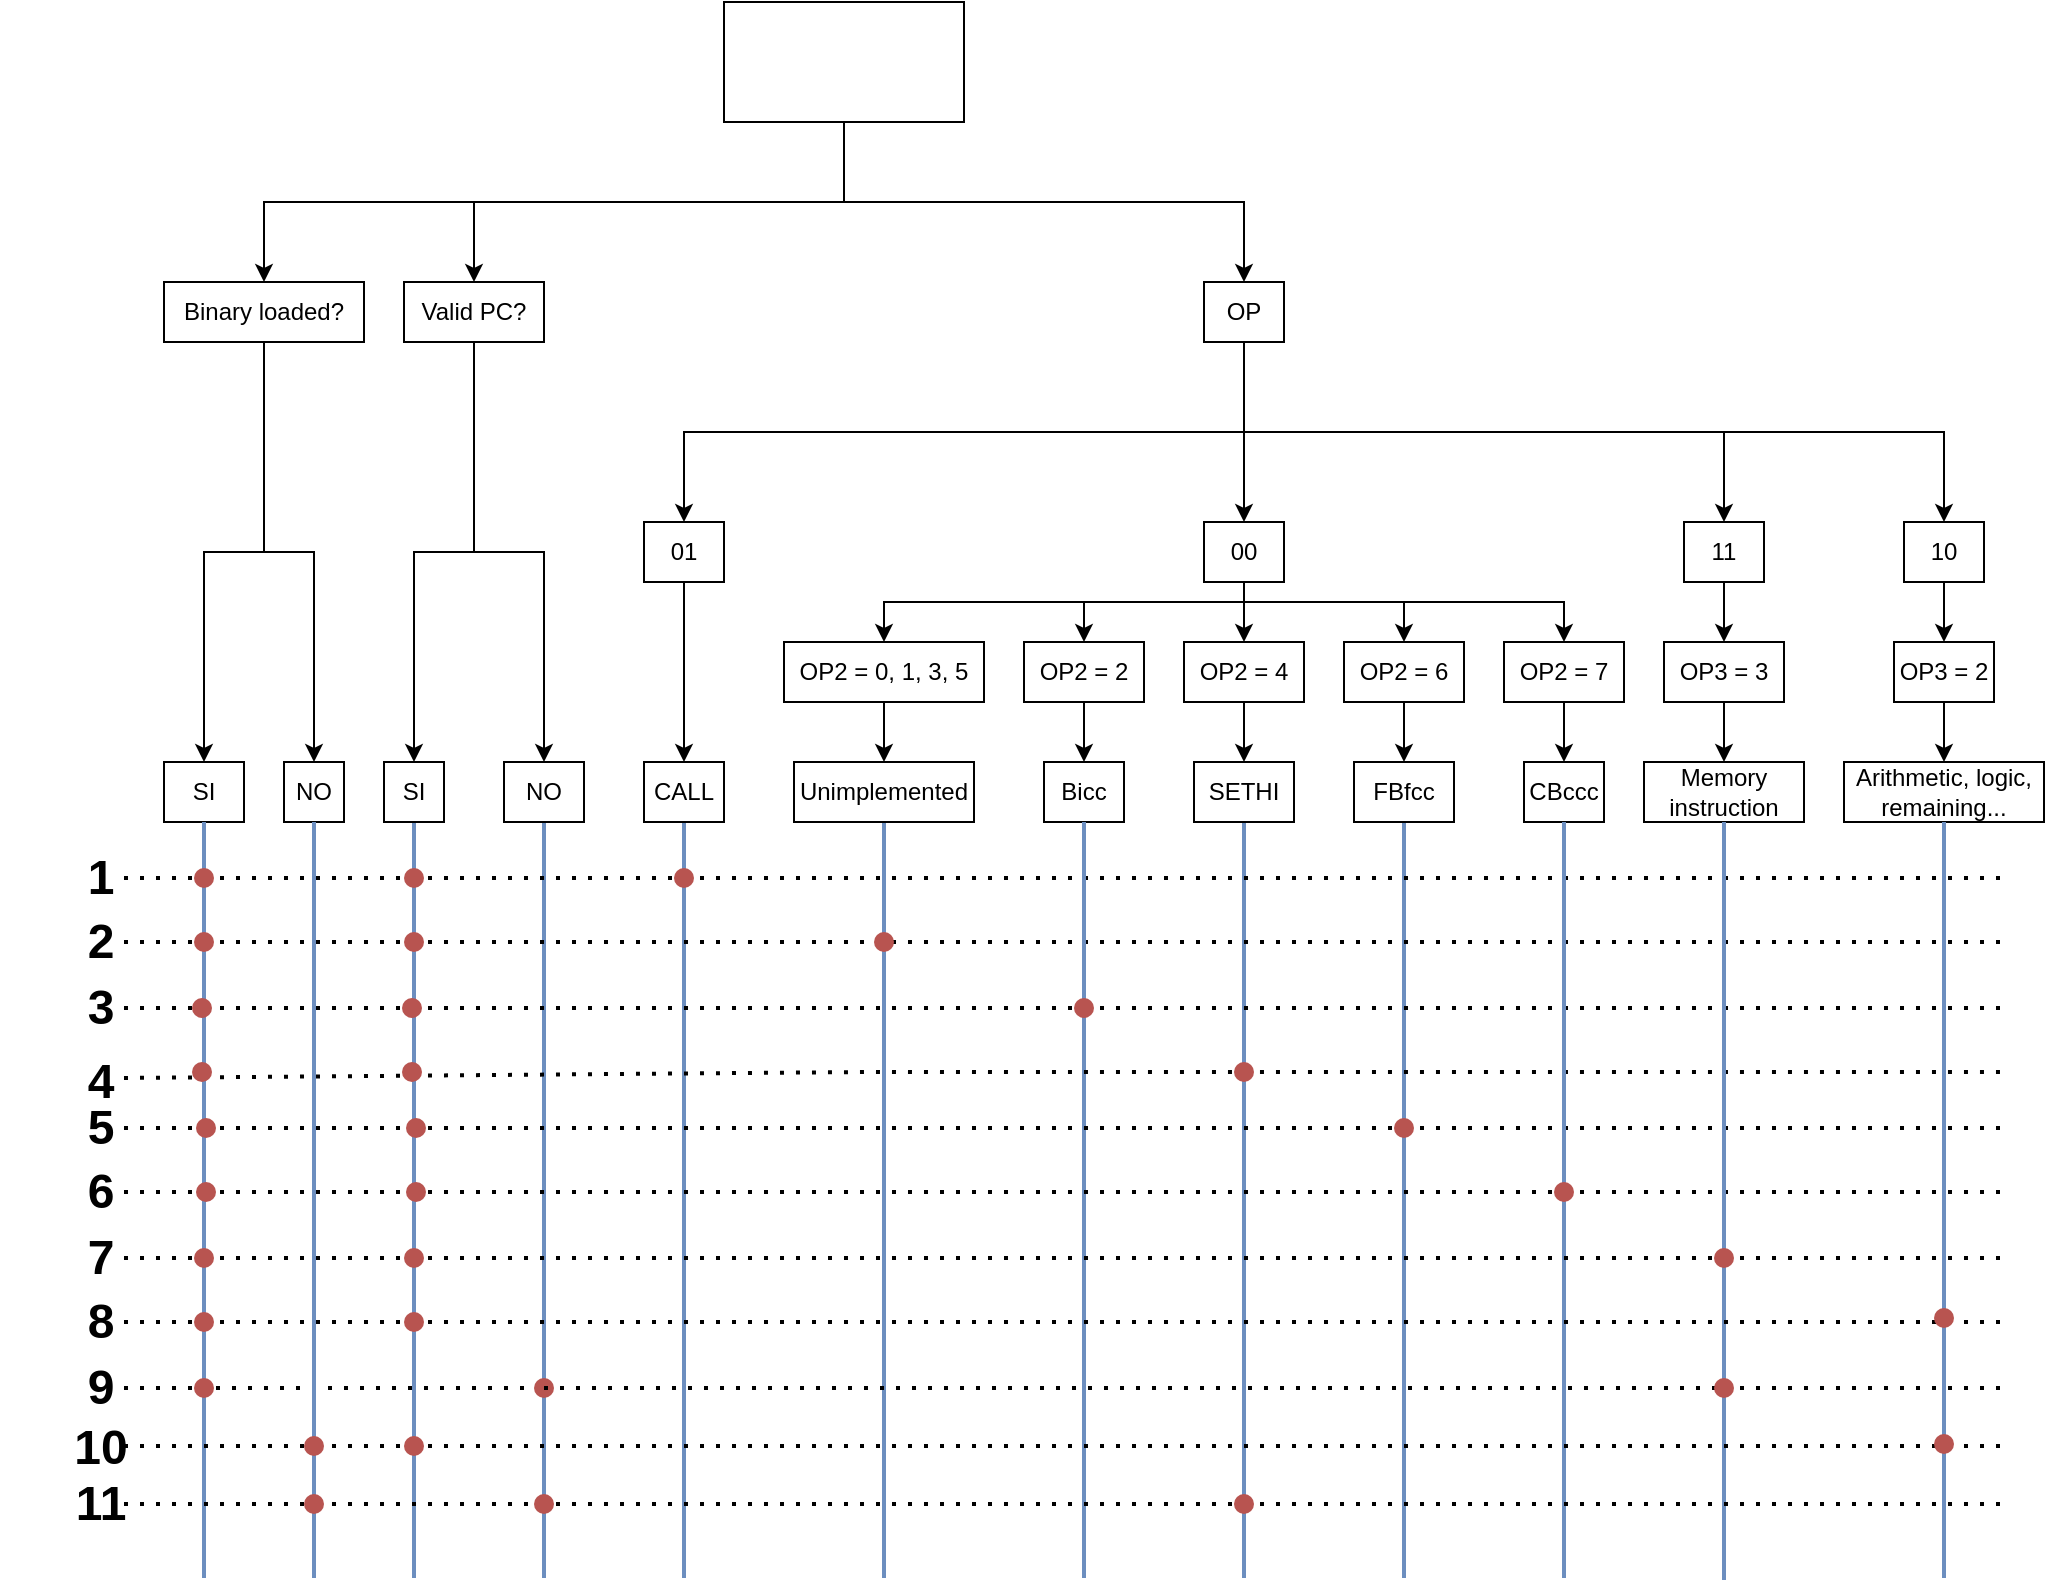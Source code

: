 <mxfile version="24.2.3" type="device">
  <diagram name="Página-1" id="Zy6ehNmbiNEwsr0hv_mW">
    <mxGraphModel dx="2074" dy="690" grid="1" gridSize="10" guides="1" tooltips="1" connect="1" arrows="1" fold="1" page="1" pageScale="1" pageWidth="827" pageHeight="1169" math="0" shadow="0">
      <root>
        <mxCell id="0" />
        <mxCell id="1" parent="0" />
        <mxCell id="fnQlXds7XHQya7c_7LQT-54" style="edgeStyle=orthogonalEdgeStyle;rounded=0;orthogonalLoop=1;jettySize=auto;html=1;exitX=0.5;exitY=1;exitDx=0;exitDy=0;entryX=0.5;entryY=0;entryDx=0;entryDy=0;" edge="1" parent="1" source="fnQlXds7XHQya7c_7LQT-2" target="fnQlXds7XHQya7c_7LQT-49">
          <mxGeometry relative="1" as="geometry" />
        </mxCell>
        <mxCell id="fnQlXds7XHQya7c_7LQT-55" style="edgeStyle=orthogonalEdgeStyle;rounded=0;orthogonalLoop=1;jettySize=auto;html=1;exitX=0.5;exitY=1;exitDx=0;exitDy=0;" edge="1" parent="1" source="fnQlXds7XHQya7c_7LQT-2" target="fnQlXds7XHQya7c_7LQT-44">
          <mxGeometry relative="1" as="geometry" />
        </mxCell>
        <mxCell id="fnQlXds7XHQya7c_7LQT-56" style="edgeStyle=orthogonalEdgeStyle;rounded=0;orthogonalLoop=1;jettySize=auto;html=1;exitX=0.5;exitY=1;exitDx=0;exitDy=0;entryX=0.5;entryY=0;entryDx=0;entryDy=0;" edge="1" parent="1" source="fnQlXds7XHQya7c_7LQT-2" target="fnQlXds7XHQya7c_7LQT-3">
          <mxGeometry relative="1" as="geometry" />
        </mxCell>
        <mxCell id="fnQlXds7XHQya7c_7LQT-2" value="" style="rounded=0;whiteSpace=wrap;html=1;" vertex="1" parent="1">
          <mxGeometry x="312" y="92" width="120" height="60" as="geometry" />
        </mxCell>
        <mxCell id="fnQlXds7XHQya7c_7LQT-8" style="edgeStyle=orthogonalEdgeStyle;rounded=0;orthogonalLoop=1;jettySize=auto;html=1;exitX=0.5;exitY=1;exitDx=0;exitDy=0;entryX=0.5;entryY=0;entryDx=0;entryDy=0;" edge="1" parent="1" source="fnQlXds7XHQya7c_7LQT-3" target="fnQlXds7XHQya7c_7LQT-4">
          <mxGeometry relative="1" as="geometry" />
        </mxCell>
        <mxCell id="fnQlXds7XHQya7c_7LQT-10" style="edgeStyle=orthogonalEdgeStyle;rounded=0;orthogonalLoop=1;jettySize=auto;html=1;exitX=0.5;exitY=1;exitDx=0;exitDy=0;entryX=0.5;entryY=0;entryDx=0;entryDy=0;" edge="1" parent="1" source="fnQlXds7XHQya7c_7LQT-3" target="fnQlXds7XHQya7c_7LQT-5">
          <mxGeometry relative="1" as="geometry" />
        </mxCell>
        <mxCell id="fnQlXds7XHQya7c_7LQT-15" style="edgeStyle=orthogonalEdgeStyle;rounded=0;orthogonalLoop=1;jettySize=auto;html=1;exitX=0.5;exitY=1;exitDx=0;exitDy=0;entryX=0.5;entryY=0;entryDx=0;entryDy=0;" edge="1" parent="1" source="fnQlXds7XHQya7c_7LQT-3" target="fnQlXds7XHQya7c_7LQT-14">
          <mxGeometry relative="1" as="geometry" />
        </mxCell>
        <mxCell id="fnQlXds7XHQya7c_7LQT-3" value="OP" style="rounded=0;whiteSpace=wrap;html=1;" vertex="1" parent="1">
          <mxGeometry x="552" y="232" width="40" height="30" as="geometry" />
        </mxCell>
        <mxCell id="fnQlXds7XHQya7c_7LQT-12" style="edgeStyle=orthogonalEdgeStyle;rounded=0;orthogonalLoop=1;jettySize=auto;html=1;exitX=0.5;exitY=1;exitDx=0;exitDy=0;" edge="1" parent="1" source="fnQlXds7XHQya7c_7LQT-4" target="fnQlXds7XHQya7c_7LQT-11">
          <mxGeometry relative="1" as="geometry" />
        </mxCell>
        <mxCell id="fnQlXds7XHQya7c_7LQT-4" value="01" style="rounded=0;whiteSpace=wrap;html=1;" vertex="1" parent="1">
          <mxGeometry x="272" y="352" width="40" height="30" as="geometry" />
        </mxCell>
        <mxCell id="fnQlXds7XHQya7c_7LQT-26" style="edgeStyle=orthogonalEdgeStyle;rounded=0;orthogonalLoop=1;jettySize=auto;html=1;exitX=0.5;exitY=1;exitDx=0;exitDy=0;entryX=0.5;entryY=0;entryDx=0;entryDy=0;" edge="1" parent="1" source="fnQlXds7XHQya7c_7LQT-5" target="fnQlXds7XHQya7c_7LQT-13">
          <mxGeometry relative="1" as="geometry">
            <Array as="points">
              <mxPoint x="572" y="392" />
              <mxPoint x="392" y="392" />
            </Array>
          </mxGeometry>
        </mxCell>
        <mxCell id="fnQlXds7XHQya7c_7LQT-27" style="edgeStyle=orthogonalEdgeStyle;rounded=0;orthogonalLoop=1;jettySize=auto;html=1;exitX=0.5;exitY=1;exitDx=0;exitDy=0;entryX=0.5;entryY=0;entryDx=0;entryDy=0;" edge="1" parent="1" source="fnQlXds7XHQya7c_7LQT-5" target="fnQlXds7XHQya7c_7LQT-18">
          <mxGeometry relative="1" as="geometry">
            <Array as="points">
              <mxPoint x="572" y="392" />
              <mxPoint x="492" y="392" />
            </Array>
          </mxGeometry>
        </mxCell>
        <mxCell id="fnQlXds7XHQya7c_7LQT-28" style="edgeStyle=orthogonalEdgeStyle;rounded=0;orthogonalLoop=1;jettySize=auto;html=1;exitX=0.5;exitY=1;exitDx=0;exitDy=0;entryX=0.5;entryY=0;entryDx=0;entryDy=0;" edge="1" parent="1" source="fnQlXds7XHQya7c_7LQT-5" target="fnQlXds7XHQya7c_7LQT-20">
          <mxGeometry relative="1" as="geometry">
            <Array as="points">
              <mxPoint x="572" y="382" />
              <mxPoint x="572" y="382" />
            </Array>
          </mxGeometry>
        </mxCell>
        <mxCell id="fnQlXds7XHQya7c_7LQT-29" style="edgeStyle=orthogonalEdgeStyle;rounded=0;orthogonalLoop=1;jettySize=auto;html=1;exitX=0.5;exitY=1;exitDx=0;exitDy=0;entryX=0.5;entryY=0;entryDx=0;entryDy=0;" edge="1" parent="1" source="fnQlXds7XHQya7c_7LQT-5" target="fnQlXds7XHQya7c_7LQT-22">
          <mxGeometry relative="1" as="geometry">
            <Array as="points">
              <mxPoint x="572" y="392" />
              <mxPoint x="652" y="392" />
            </Array>
          </mxGeometry>
        </mxCell>
        <mxCell id="fnQlXds7XHQya7c_7LQT-30" style="edgeStyle=orthogonalEdgeStyle;rounded=0;orthogonalLoop=1;jettySize=auto;html=1;exitX=0.5;exitY=1;exitDx=0;exitDy=0;" edge="1" parent="1" source="fnQlXds7XHQya7c_7LQT-5" target="fnQlXds7XHQya7c_7LQT-24">
          <mxGeometry relative="1" as="geometry">
            <Array as="points">
              <mxPoint x="572" y="392" />
              <mxPoint x="732" y="392" />
            </Array>
          </mxGeometry>
        </mxCell>
        <mxCell id="fnQlXds7XHQya7c_7LQT-5" value="00" style="rounded=0;whiteSpace=wrap;html=1;" vertex="1" parent="1">
          <mxGeometry x="552" y="352" width="40" height="30" as="geometry" />
        </mxCell>
        <mxCell id="fnQlXds7XHQya7c_7LQT-42" style="edgeStyle=orthogonalEdgeStyle;rounded=0;orthogonalLoop=1;jettySize=auto;html=1;exitX=0.5;exitY=1;exitDx=0;exitDy=0;" edge="1" parent="1" source="fnQlXds7XHQya7c_7LQT-6" target="fnQlXds7XHQya7c_7LQT-38">
          <mxGeometry relative="1" as="geometry" />
        </mxCell>
        <mxCell id="fnQlXds7XHQya7c_7LQT-6" value="10" style="rounded=0;whiteSpace=wrap;html=1;" vertex="1" parent="1">
          <mxGeometry x="902" y="352" width="40" height="30" as="geometry" />
        </mxCell>
        <mxCell id="fnQlXds7XHQya7c_7LQT-9" style="edgeStyle=orthogonalEdgeStyle;rounded=0;orthogonalLoop=1;jettySize=auto;html=1;exitX=0.5;exitY=1;exitDx=0;exitDy=0;entryX=0.5;entryY=0;entryDx=0;entryDy=0;" edge="1" parent="1" source="fnQlXds7XHQya7c_7LQT-3" target="fnQlXds7XHQya7c_7LQT-6">
          <mxGeometry relative="1" as="geometry">
            <mxPoint x="272" y="352" as="targetPoint" />
          </mxGeometry>
        </mxCell>
        <mxCell id="fnQlXds7XHQya7c_7LQT-84" style="edgeStyle=orthogonalEdgeStyle;rounded=0;orthogonalLoop=1;jettySize=auto;html=1;fillColor=#dae8fc;strokeColor=#6c8ebf;endArrow=none;endFill=0;strokeWidth=2;" edge="1" parent="1" source="fnQlXds7XHQya7c_7LQT-11">
          <mxGeometry relative="1" as="geometry">
            <mxPoint x="292" y="880" as="targetPoint" />
          </mxGeometry>
        </mxCell>
        <mxCell id="fnQlXds7XHQya7c_7LQT-11" value="CALL" style="rounded=0;whiteSpace=wrap;html=1;" vertex="1" parent="1">
          <mxGeometry x="272" y="472" width="40" height="30" as="geometry" />
        </mxCell>
        <mxCell id="fnQlXds7XHQya7c_7LQT-31" style="edgeStyle=orthogonalEdgeStyle;rounded=0;orthogonalLoop=1;jettySize=auto;html=1;exitX=0.5;exitY=1;exitDx=0;exitDy=0;entryX=0.5;entryY=0;entryDx=0;entryDy=0;" edge="1" parent="1" source="fnQlXds7XHQya7c_7LQT-13" target="fnQlXds7XHQya7c_7LQT-17">
          <mxGeometry relative="1" as="geometry" />
        </mxCell>
        <mxCell id="fnQlXds7XHQya7c_7LQT-13" value="OP2 = 0, 1, 3, 5" style="rounded=0;whiteSpace=wrap;html=1;" vertex="1" parent="1">
          <mxGeometry x="342" y="412" width="100" height="30" as="geometry" />
        </mxCell>
        <mxCell id="fnQlXds7XHQya7c_7LQT-40" style="edgeStyle=orthogonalEdgeStyle;rounded=0;orthogonalLoop=1;jettySize=auto;html=1;exitX=0.5;exitY=1;exitDx=0;exitDy=0;" edge="1" parent="1" source="fnQlXds7XHQya7c_7LQT-14" target="fnQlXds7XHQya7c_7LQT-36">
          <mxGeometry relative="1" as="geometry" />
        </mxCell>
        <mxCell id="fnQlXds7XHQya7c_7LQT-14" value="11" style="rounded=0;whiteSpace=wrap;html=1;" vertex="1" parent="1">
          <mxGeometry x="792" y="352" width="40" height="30" as="geometry" />
        </mxCell>
        <mxCell id="fnQlXds7XHQya7c_7LQT-85" style="edgeStyle=orthogonalEdgeStyle;rounded=0;orthogonalLoop=1;jettySize=auto;html=1;fillColor=#dae8fc;strokeColor=#6c8ebf;endArrow=none;endFill=0;strokeWidth=2;" edge="1" parent="1" source="fnQlXds7XHQya7c_7LQT-17">
          <mxGeometry relative="1" as="geometry">
            <mxPoint x="392" y="880" as="targetPoint" />
          </mxGeometry>
        </mxCell>
        <mxCell id="fnQlXds7XHQya7c_7LQT-17" value="Unimplemented" style="rounded=0;whiteSpace=wrap;html=1;" vertex="1" parent="1">
          <mxGeometry x="347" y="472" width="90" height="30" as="geometry" />
        </mxCell>
        <mxCell id="fnQlXds7XHQya7c_7LQT-32" style="edgeStyle=orthogonalEdgeStyle;rounded=0;orthogonalLoop=1;jettySize=auto;html=1;exitX=0.5;exitY=1;exitDx=0;exitDy=0;entryX=0.5;entryY=0;entryDx=0;entryDy=0;" edge="1" parent="1" source="fnQlXds7XHQya7c_7LQT-18" target="fnQlXds7XHQya7c_7LQT-19">
          <mxGeometry relative="1" as="geometry" />
        </mxCell>
        <mxCell id="fnQlXds7XHQya7c_7LQT-18" value="OP2 = 2" style="rounded=0;whiteSpace=wrap;html=1;" vertex="1" parent="1">
          <mxGeometry x="462" y="412" width="60" height="30" as="geometry" />
        </mxCell>
        <mxCell id="fnQlXds7XHQya7c_7LQT-86" style="edgeStyle=orthogonalEdgeStyle;rounded=0;orthogonalLoop=1;jettySize=auto;html=1;fillColor=#dae8fc;strokeColor=#6c8ebf;endArrow=none;endFill=0;strokeWidth=2;" edge="1" parent="1" source="fnQlXds7XHQya7c_7LQT-135">
          <mxGeometry relative="1" as="geometry">
            <mxPoint x="492" y="880" as="targetPoint" />
          </mxGeometry>
        </mxCell>
        <mxCell id="fnQlXds7XHQya7c_7LQT-19" value="Bicc" style="rounded=0;whiteSpace=wrap;html=1;" vertex="1" parent="1">
          <mxGeometry x="472" y="472" width="40" height="30" as="geometry" />
        </mxCell>
        <mxCell id="fnQlXds7XHQya7c_7LQT-33" style="edgeStyle=orthogonalEdgeStyle;rounded=0;orthogonalLoop=1;jettySize=auto;html=1;exitX=0.5;exitY=1;exitDx=0;exitDy=0;entryX=0.5;entryY=0;entryDx=0;entryDy=0;" edge="1" parent="1" source="fnQlXds7XHQya7c_7LQT-20" target="fnQlXds7XHQya7c_7LQT-21">
          <mxGeometry relative="1" as="geometry" />
        </mxCell>
        <mxCell id="fnQlXds7XHQya7c_7LQT-20" value="OP2 = 4" style="rounded=0;whiteSpace=wrap;html=1;" vertex="1" parent="1">
          <mxGeometry x="542" y="412" width="60" height="30" as="geometry" />
        </mxCell>
        <mxCell id="fnQlXds7XHQya7c_7LQT-87" style="edgeStyle=orthogonalEdgeStyle;rounded=0;orthogonalLoop=1;jettySize=auto;html=1;fillColor=#dae8fc;strokeColor=#6c8ebf;endArrow=none;endFill=0;strokeWidth=2;" edge="1" parent="1" source="fnQlXds7XHQya7c_7LQT-21">
          <mxGeometry relative="1" as="geometry">
            <mxPoint x="572" y="880" as="targetPoint" />
          </mxGeometry>
        </mxCell>
        <mxCell id="fnQlXds7XHQya7c_7LQT-21" value="SETHI" style="rounded=0;whiteSpace=wrap;html=1;" vertex="1" parent="1">
          <mxGeometry x="547" y="472" width="50" height="30" as="geometry" />
        </mxCell>
        <mxCell id="fnQlXds7XHQya7c_7LQT-34" style="edgeStyle=orthogonalEdgeStyle;rounded=0;orthogonalLoop=1;jettySize=auto;html=1;exitX=0.5;exitY=1;exitDx=0;exitDy=0;entryX=0.5;entryY=0;entryDx=0;entryDy=0;" edge="1" parent="1" source="fnQlXds7XHQya7c_7LQT-22" target="fnQlXds7XHQya7c_7LQT-23">
          <mxGeometry relative="1" as="geometry" />
        </mxCell>
        <mxCell id="fnQlXds7XHQya7c_7LQT-22" value="OP2 = 6" style="rounded=0;whiteSpace=wrap;html=1;" vertex="1" parent="1">
          <mxGeometry x="622" y="412" width="60" height="30" as="geometry" />
        </mxCell>
        <mxCell id="fnQlXds7XHQya7c_7LQT-88" style="edgeStyle=orthogonalEdgeStyle;rounded=0;orthogonalLoop=1;jettySize=auto;html=1;fillColor=#dae8fc;strokeColor=#6c8ebf;endArrow=none;endFill=0;strokeWidth=2;" edge="1" parent="1" source="fnQlXds7XHQya7c_7LQT-23">
          <mxGeometry relative="1" as="geometry">
            <mxPoint x="652" y="880" as="targetPoint" />
          </mxGeometry>
        </mxCell>
        <mxCell id="fnQlXds7XHQya7c_7LQT-23" value="FBfcc" style="rounded=0;whiteSpace=wrap;html=1;" vertex="1" parent="1">
          <mxGeometry x="627" y="472" width="50" height="30" as="geometry" />
        </mxCell>
        <mxCell id="fnQlXds7XHQya7c_7LQT-35" style="edgeStyle=orthogonalEdgeStyle;rounded=0;orthogonalLoop=1;jettySize=auto;html=1;exitX=0.5;exitY=1;exitDx=0;exitDy=0;entryX=0.5;entryY=0;entryDx=0;entryDy=0;" edge="1" parent="1" source="fnQlXds7XHQya7c_7LQT-24" target="fnQlXds7XHQya7c_7LQT-25">
          <mxGeometry relative="1" as="geometry" />
        </mxCell>
        <mxCell id="fnQlXds7XHQya7c_7LQT-24" value="OP2 = 7" style="rounded=0;whiteSpace=wrap;html=1;" vertex="1" parent="1">
          <mxGeometry x="702" y="412" width="60" height="30" as="geometry" />
        </mxCell>
        <mxCell id="fnQlXds7XHQya7c_7LQT-89" style="edgeStyle=orthogonalEdgeStyle;rounded=0;orthogonalLoop=1;jettySize=auto;html=1;fillColor=#dae8fc;strokeColor=#6c8ebf;endArrow=none;endFill=0;strokeWidth=2;" edge="1" parent="1" source="fnQlXds7XHQya7c_7LQT-161">
          <mxGeometry relative="1" as="geometry">
            <mxPoint x="732" y="880" as="targetPoint" />
          </mxGeometry>
        </mxCell>
        <mxCell id="fnQlXds7XHQya7c_7LQT-25" value="CBccc" style="rounded=0;whiteSpace=wrap;html=1;" vertex="1" parent="1">
          <mxGeometry x="712" y="472" width="40" height="30" as="geometry" />
        </mxCell>
        <mxCell id="fnQlXds7XHQya7c_7LQT-41" style="edgeStyle=orthogonalEdgeStyle;rounded=0;orthogonalLoop=1;jettySize=auto;html=1;exitX=0.5;exitY=1;exitDx=0;exitDy=0;" edge="1" parent="1" source="fnQlXds7XHQya7c_7LQT-36" target="fnQlXds7XHQya7c_7LQT-37">
          <mxGeometry relative="1" as="geometry" />
        </mxCell>
        <mxCell id="fnQlXds7XHQya7c_7LQT-36" value="OP3 = 3" style="rounded=0;whiteSpace=wrap;html=1;" vertex="1" parent="1">
          <mxGeometry x="782" y="412" width="60" height="30" as="geometry" />
        </mxCell>
        <mxCell id="fnQlXds7XHQya7c_7LQT-90" style="edgeStyle=orthogonalEdgeStyle;rounded=0;orthogonalLoop=1;jettySize=auto;html=1;fillColor=#dae8fc;strokeColor=#6c8ebf;endArrow=none;endFill=0;strokeWidth=2;" edge="1" parent="1" source="fnQlXds7XHQya7c_7LQT-163">
          <mxGeometry relative="1" as="geometry">
            <mxPoint x="812" y="880" as="targetPoint" />
            <Array as="points">
              <mxPoint x="812" y="880" />
              <mxPoint x="813" y="880" />
            </Array>
          </mxGeometry>
        </mxCell>
        <mxCell id="fnQlXds7XHQya7c_7LQT-37" value="Memory instruction" style="rounded=0;whiteSpace=wrap;html=1;" vertex="1" parent="1">
          <mxGeometry x="772" y="472" width="80" height="30" as="geometry" />
        </mxCell>
        <mxCell id="fnQlXds7XHQya7c_7LQT-43" style="edgeStyle=orthogonalEdgeStyle;rounded=0;orthogonalLoop=1;jettySize=auto;html=1;exitX=0.5;exitY=1;exitDx=0;exitDy=0;entryX=0.5;entryY=0;entryDx=0;entryDy=0;" edge="1" parent="1" source="fnQlXds7XHQya7c_7LQT-38" target="fnQlXds7XHQya7c_7LQT-39">
          <mxGeometry relative="1" as="geometry" />
        </mxCell>
        <mxCell id="fnQlXds7XHQya7c_7LQT-38" value="OP3 = 2" style="rounded=0;whiteSpace=wrap;html=1;" vertex="1" parent="1">
          <mxGeometry x="897" y="412" width="50" height="30" as="geometry" />
        </mxCell>
        <mxCell id="fnQlXds7XHQya7c_7LQT-91" style="edgeStyle=orthogonalEdgeStyle;rounded=0;orthogonalLoop=1;jettySize=auto;html=1;fillColor=#dae8fc;strokeColor=#6c8ebf;endArrow=none;endFill=0;strokeWidth=2;" edge="1" parent="1" source="fnQlXds7XHQya7c_7LQT-165">
          <mxGeometry relative="1" as="geometry">
            <mxPoint x="922" y="880" as="targetPoint" />
          </mxGeometry>
        </mxCell>
        <mxCell id="fnQlXds7XHQya7c_7LQT-39" value="Arithmetic, logic, remaining..." style="rounded=0;whiteSpace=wrap;html=1;" vertex="1" parent="1">
          <mxGeometry x="872" y="472" width="100" height="30" as="geometry" />
        </mxCell>
        <mxCell id="fnQlXds7XHQya7c_7LQT-47" style="edgeStyle=orthogonalEdgeStyle;rounded=0;orthogonalLoop=1;jettySize=auto;html=1;exitX=0.5;exitY=1;exitDx=0;exitDy=0;entryX=0.5;entryY=0;entryDx=0;entryDy=0;" edge="1" parent="1" source="fnQlXds7XHQya7c_7LQT-44" target="fnQlXds7XHQya7c_7LQT-45">
          <mxGeometry relative="1" as="geometry" />
        </mxCell>
        <mxCell id="fnQlXds7XHQya7c_7LQT-48" style="edgeStyle=orthogonalEdgeStyle;rounded=0;orthogonalLoop=1;jettySize=auto;html=1;exitX=0.5;exitY=1;exitDx=0;exitDy=0;entryX=0.5;entryY=0;entryDx=0;entryDy=0;" edge="1" parent="1" source="fnQlXds7XHQya7c_7LQT-44" target="fnQlXds7XHQya7c_7LQT-46">
          <mxGeometry relative="1" as="geometry" />
        </mxCell>
        <mxCell id="fnQlXds7XHQya7c_7LQT-44" value="Valid PC?" style="rounded=0;whiteSpace=wrap;html=1;" vertex="1" parent="1">
          <mxGeometry x="152" y="232" width="70" height="30" as="geometry" />
        </mxCell>
        <mxCell id="fnQlXds7XHQya7c_7LQT-83" style="edgeStyle=orthogonalEdgeStyle;rounded=0;orthogonalLoop=1;jettySize=auto;html=1;fillColor=#dae8fc;strokeColor=#6c8ebf;endArrow=none;endFill=0;strokeWidth=2;" edge="1" parent="1" source="fnQlXds7XHQya7c_7LQT-45">
          <mxGeometry relative="1" as="geometry">
            <mxPoint x="157" y="880" as="targetPoint" />
          </mxGeometry>
        </mxCell>
        <mxCell id="fnQlXds7XHQya7c_7LQT-45" value="SI" style="rounded=0;whiteSpace=wrap;html=1;" vertex="1" parent="1">
          <mxGeometry x="142" y="472" width="30" height="30" as="geometry" />
        </mxCell>
        <mxCell id="fnQlXds7XHQya7c_7LQT-82" style="edgeStyle=orthogonalEdgeStyle;rounded=0;orthogonalLoop=1;jettySize=auto;html=1;fillColor=#dae8fc;strokeColor=#6c8ebf;endArrow=none;endFill=0;strokeWidth=2;" edge="1" parent="1" source="fnQlXds7XHQya7c_7LQT-46">
          <mxGeometry relative="1" as="geometry">
            <mxPoint x="222" y="880" as="targetPoint" />
          </mxGeometry>
        </mxCell>
        <mxCell id="fnQlXds7XHQya7c_7LQT-46" value="NO" style="rounded=0;whiteSpace=wrap;html=1;" vertex="1" parent="1">
          <mxGeometry x="202" y="472" width="40" height="30" as="geometry" />
        </mxCell>
        <mxCell id="fnQlXds7XHQya7c_7LQT-52" style="edgeStyle=orthogonalEdgeStyle;rounded=0;orthogonalLoop=1;jettySize=auto;html=1;exitX=0.5;exitY=1;exitDx=0;exitDy=0;entryX=0.5;entryY=0;entryDx=0;entryDy=0;" edge="1" parent="1" source="fnQlXds7XHQya7c_7LQT-49" target="fnQlXds7XHQya7c_7LQT-50">
          <mxGeometry relative="1" as="geometry" />
        </mxCell>
        <mxCell id="fnQlXds7XHQya7c_7LQT-53" style="edgeStyle=orthogonalEdgeStyle;rounded=0;orthogonalLoop=1;jettySize=auto;html=1;exitX=0.5;exitY=1;exitDx=0;exitDy=0;entryX=0.5;entryY=0;entryDx=0;entryDy=0;" edge="1" parent="1" source="fnQlXds7XHQya7c_7LQT-49" target="fnQlXds7XHQya7c_7LQT-51">
          <mxGeometry relative="1" as="geometry" />
        </mxCell>
        <mxCell id="fnQlXds7XHQya7c_7LQT-49" value="Binary loaded?" style="rounded=0;whiteSpace=wrap;html=1;" vertex="1" parent="1">
          <mxGeometry x="32" y="232" width="100" height="30" as="geometry" />
        </mxCell>
        <mxCell id="fnQlXds7XHQya7c_7LQT-80" style="edgeStyle=orthogonalEdgeStyle;rounded=0;orthogonalLoop=1;jettySize=auto;html=1;fillColor=#dae8fc;strokeColor=#6c8ebf;endArrow=none;endFill=0;strokeWidth=2;" edge="1" parent="1" source="fnQlXds7XHQya7c_7LQT-105">
          <mxGeometry relative="1" as="geometry">
            <mxPoint x="52" y="880" as="targetPoint" />
          </mxGeometry>
        </mxCell>
        <mxCell id="fnQlXds7XHQya7c_7LQT-50" value="SI" style="rounded=0;whiteSpace=wrap;html=1;" vertex="1" parent="1">
          <mxGeometry x="32" y="472" width="40" height="30" as="geometry" />
        </mxCell>
        <mxCell id="fnQlXds7XHQya7c_7LQT-81" style="edgeStyle=orthogonalEdgeStyle;rounded=0;orthogonalLoop=1;jettySize=auto;html=1;fillColor=#dae8fc;strokeColor=#6c8ebf;endArrow=none;endFill=0;strokeWidth=2;" edge="1" parent="1" source="fnQlXds7XHQya7c_7LQT-111">
          <mxGeometry relative="1" as="geometry">
            <mxPoint x="107" y="880" as="targetPoint" />
          </mxGeometry>
        </mxCell>
        <mxCell id="fnQlXds7XHQya7c_7LQT-51" value="NO" style="rounded=0;whiteSpace=wrap;html=1;" vertex="1" parent="1">
          <mxGeometry x="92" y="472" width="30" height="30" as="geometry" />
        </mxCell>
        <mxCell id="fnQlXds7XHQya7c_7LQT-57" value="&amp;nbsp;" style="text;whiteSpace=wrap;html=1;" vertex="1" parent="1">
          <mxGeometry x="-40" y="120" width="40" height="40" as="geometry" />
        </mxCell>
        <mxCell id="fnQlXds7XHQya7c_7LQT-93" value="" style="endArrow=none;dashed=1;html=1;dashPattern=1 3;strokeWidth=2;rounded=0;" edge="1" parent="1" source="fnQlXds7XHQya7c_7LQT-109">
          <mxGeometry width="50" height="50" relative="1" as="geometry">
            <mxPoint x="-58" y="785" as="sourcePoint" />
            <mxPoint x="952" y="785" as="targetPoint" />
          </mxGeometry>
        </mxCell>
        <mxCell id="fnQlXds7XHQya7c_7LQT-94" value="" style="endArrow=none;dashed=1;html=1;dashPattern=1 3;strokeWidth=2;rounded=0;" edge="1" parent="1">
          <mxGeometry width="50" height="50" relative="1" as="geometry">
            <mxPoint x="12" y="530" as="sourcePoint" />
            <mxPoint x="952" y="530" as="targetPoint" />
          </mxGeometry>
        </mxCell>
        <mxCell id="fnQlXds7XHQya7c_7LQT-95" value="" style="endArrow=none;dashed=1;html=1;dashPattern=1 3;strokeWidth=2;rounded=0;" edge="1" parent="1">
          <mxGeometry width="50" height="50" relative="1" as="geometry">
            <mxPoint x="12" y="814" as="sourcePoint" />
            <mxPoint x="952" y="814" as="targetPoint" />
          </mxGeometry>
        </mxCell>
        <mxCell id="fnQlXds7XHQya7c_7LQT-96" value="" style="endArrow=none;dashed=1;html=1;dashPattern=1 3;strokeWidth=2;rounded=0;" edge="1" parent="1">
          <mxGeometry width="50" height="50" relative="1" as="geometry">
            <mxPoint x="12" y="562" as="sourcePoint" />
            <mxPoint x="952" y="562" as="targetPoint" />
            <Array as="points">
              <mxPoint x="382" y="562" />
            </Array>
          </mxGeometry>
        </mxCell>
        <mxCell id="fnQlXds7XHQya7c_7LQT-97" value="" style="endArrow=none;dashed=1;html=1;dashPattern=1 3;strokeWidth=2;rounded=0;" edge="1" parent="1">
          <mxGeometry width="50" height="50" relative="1" as="geometry">
            <mxPoint x="12" y="843" as="sourcePoint" />
            <mxPoint x="952" y="843" as="targetPoint" />
          </mxGeometry>
        </mxCell>
        <mxCell id="fnQlXds7XHQya7c_7LQT-106" value="" style="edgeStyle=orthogonalEdgeStyle;rounded=0;orthogonalLoop=1;jettySize=auto;html=1;fillColor=#dae8fc;strokeColor=#6c8ebf;endArrow=none;endFill=0;strokeWidth=2;" edge="1" parent="1" source="fnQlXds7XHQya7c_7LQT-50" target="fnQlXds7XHQya7c_7LQT-105">
          <mxGeometry relative="1" as="geometry">
            <mxPoint x="52.0" y="1040" as="targetPoint" />
            <mxPoint x="52" y="410" as="sourcePoint" />
          </mxGeometry>
        </mxCell>
        <mxCell id="fnQlXds7XHQya7c_7LQT-108" value="" style="endArrow=none;dashed=1;html=1;dashPattern=1 3;strokeWidth=2;rounded=0;" edge="1" parent="1" source="fnQlXds7XHQya7c_7LQT-175" target="fnQlXds7XHQya7c_7LQT-107">
          <mxGeometry width="50" height="50" relative="1" as="geometry">
            <mxPoint x="12" y="785" as="sourcePoint" />
            <mxPoint x="1092" y="785" as="targetPoint" />
          </mxGeometry>
        </mxCell>
        <mxCell id="fnQlXds7XHQya7c_7LQT-115" value="" style="edgeStyle=orthogonalEdgeStyle;rounded=0;orthogonalLoop=1;jettySize=auto;html=1;fillColor=#dae8fc;strokeColor=#6c8ebf;endArrow=none;endFill=0;strokeWidth=2;" edge="1" parent="1" source="fnQlXds7XHQya7c_7LQT-51" target="fnQlXds7XHQya7c_7LQT-111">
          <mxGeometry relative="1" as="geometry">
            <mxPoint x="107.0" y="1030" as="targetPoint" />
            <mxPoint x="107" y="410" as="sourcePoint" />
          </mxGeometry>
        </mxCell>
        <mxCell id="fnQlXds7XHQya7c_7LQT-126" value="" style="endArrow=none;dashed=1;html=1;dashPattern=1 3;strokeWidth=2;rounded=0;" edge="1" parent="1">
          <mxGeometry width="50" height="50" relative="1" as="geometry">
            <mxPoint x="12" y="595" as="sourcePoint" />
            <mxPoint x="952" y="595" as="targetPoint" />
          </mxGeometry>
        </mxCell>
        <mxCell id="fnQlXds7XHQya7c_7LQT-127" value="" style="endArrow=none;dashed=1;html=1;dashPattern=1 3;strokeWidth=2;rounded=0;" edge="1" parent="1">
          <mxGeometry width="50" height="50" relative="1" as="geometry">
            <mxPoint x="12" y="630" as="sourcePoint" />
            <mxPoint x="952" y="627" as="targetPoint" />
            <Array as="points">
              <mxPoint x="382" y="627" />
            </Array>
          </mxGeometry>
        </mxCell>
        <mxCell id="fnQlXds7XHQya7c_7LQT-136" value="" style="edgeStyle=orthogonalEdgeStyle;rounded=0;orthogonalLoop=1;jettySize=auto;html=1;fillColor=#dae8fc;strokeColor=#6c8ebf;endArrow=none;endFill=0;strokeWidth=2;" edge="1" parent="1" source="fnQlXds7XHQya7c_7LQT-19" target="fnQlXds7XHQya7c_7LQT-135">
          <mxGeometry relative="1" as="geometry">
            <mxPoint x="492.0" y="1050" as="targetPoint" />
            <mxPoint x="492" y="410" as="sourcePoint" />
          </mxGeometry>
        </mxCell>
        <mxCell id="fnQlXds7XHQya7c_7LQT-141" value="" style="endArrow=none;dashed=1;html=1;dashPattern=1 3;strokeWidth=2;rounded=0;" edge="1" parent="1">
          <mxGeometry width="50" height="50" relative="1" as="geometry">
            <mxPoint x="12" y="655" as="sourcePoint" />
            <mxPoint x="953" y="655" as="targetPoint" />
          </mxGeometry>
        </mxCell>
        <mxCell id="fnQlXds7XHQya7c_7LQT-142" value="" style="endArrow=none;dashed=1;html=1;dashPattern=1 3;strokeWidth=2;rounded=0;" edge="1" parent="1">
          <mxGeometry width="50" height="50" relative="1" as="geometry">
            <mxPoint x="12" y="687" as="sourcePoint" />
            <mxPoint x="952" y="687" as="targetPoint" />
            <Array as="points">
              <mxPoint x="382" y="687" />
            </Array>
          </mxGeometry>
        </mxCell>
        <mxCell id="fnQlXds7XHQya7c_7LQT-150" value="" style="endArrow=none;dashed=1;html=1;dashPattern=1 3;strokeWidth=2;rounded=0;" edge="1" parent="1">
          <mxGeometry width="50" height="50" relative="1" as="geometry">
            <mxPoint x="12" y="720" as="sourcePoint" />
            <mxPoint x="952" y="720" as="targetPoint" />
          </mxGeometry>
        </mxCell>
        <mxCell id="fnQlXds7XHQya7c_7LQT-151" value="" style="endArrow=none;dashed=1;html=1;dashPattern=1 3;strokeWidth=2;rounded=0;" edge="1" parent="1">
          <mxGeometry width="50" height="50" relative="1" as="geometry">
            <mxPoint x="12" y="752" as="sourcePoint" />
            <mxPoint x="952" y="752" as="targetPoint" />
            <Array as="points">
              <mxPoint x="522" y="752" />
            </Array>
          </mxGeometry>
        </mxCell>
        <mxCell id="fnQlXds7XHQya7c_7LQT-162" value="" style="edgeStyle=orthogonalEdgeStyle;rounded=0;orthogonalLoop=1;jettySize=auto;html=1;fillColor=#dae8fc;strokeColor=#6c8ebf;endArrow=none;endFill=0;strokeWidth=2;" edge="1" parent="1" source="fnQlXds7XHQya7c_7LQT-25" target="fnQlXds7XHQya7c_7LQT-161">
          <mxGeometry relative="1" as="geometry">
            <mxPoint x="732.0" y="1091.538" as="targetPoint" />
            <mxPoint x="732" y="410" as="sourcePoint" />
          </mxGeometry>
        </mxCell>
        <mxCell id="fnQlXds7XHQya7c_7LQT-164" value="" style="edgeStyle=orthogonalEdgeStyle;rounded=0;orthogonalLoop=1;jettySize=auto;html=1;fillColor=#dae8fc;strokeColor=#6c8ebf;endArrow=none;endFill=0;strokeWidth=2;" edge="1" parent="1" source="fnQlXds7XHQya7c_7LQT-37" target="fnQlXds7XHQya7c_7LQT-163">
          <mxGeometry relative="1" as="geometry">
            <mxPoint x="812.0" y="1080" as="targetPoint" />
            <mxPoint x="812" y="410" as="sourcePoint" />
          </mxGeometry>
        </mxCell>
        <mxCell id="fnQlXds7XHQya7c_7LQT-166" value="" style="edgeStyle=orthogonalEdgeStyle;rounded=0;orthogonalLoop=1;jettySize=auto;html=1;fillColor=#dae8fc;strokeColor=#6c8ebf;endArrow=none;endFill=0;strokeWidth=2;" edge="1" parent="1" source="fnQlXds7XHQya7c_7LQT-39" target="fnQlXds7XHQya7c_7LQT-165">
          <mxGeometry relative="1" as="geometry">
            <mxPoint x="922" y="1070" as="targetPoint" />
            <mxPoint x="922" y="410" as="sourcePoint" />
          </mxGeometry>
        </mxCell>
        <mxCell id="fnQlXds7XHQya7c_7LQT-102" value="" style="shape=waypoint;sketch=0;fillStyle=solid;size=6;pointerEvents=1;points=[];fillColor=#f8cecc;resizable=0;rotatable=0;perimeter=centerPerimeter;snapToPoint=1;strokeColor=#b85450;strokeWidth=3;" vertex="1" parent="1">
          <mxGeometry x="147" y="520" width="20" height="20" as="geometry" />
        </mxCell>
        <mxCell id="fnQlXds7XHQya7c_7LQT-103" value="" style="shape=waypoint;sketch=0;fillStyle=solid;size=6;pointerEvents=1;points=[];fillColor=#f8cecc;resizable=0;rotatable=0;perimeter=centerPerimeter;snapToPoint=1;strokeColor=#b85450;strokeWidth=3;" vertex="1" parent="1">
          <mxGeometry x="282" y="520" width="20" height="20" as="geometry" />
        </mxCell>
        <mxCell id="fnQlXds7XHQya7c_7LQT-105" value="" style="shape=waypoint;sketch=0;fillStyle=solid;size=6;pointerEvents=1;points=[];fillColor=#f8cecc;resizable=0;rotatable=0;perimeter=centerPerimeter;snapToPoint=1;strokeColor=#b85450;strokeWidth=3;" vertex="1" parent="1">
          <mxGeometry x="42" y="775" width="20" height="20" as="geometry" />
        </mxCell>
        <mxCell id="fnQlXds7XHQya7c_7LQT-107" value="" style="shape=waypoint;sketch=0;fillStyle=solid;size=6;pointerEvents=1;points=[];fillColor=#f8cecc;resizable=0;rotatable=0;perimeter=centerPerimeter;snapToPoint=1;strokeColor=#b85450;strokeWidth=3;" vertex="1" parent="1">
          <mxGeometry x="212" y="775" width="20" height="20" as="geometry" />
        </mxCell>
        <mxCell id="fnQlXds7XHQya7c_7LQT-110" value="" style="endArrow=none;dashed=1;html=1;dashPattern=1 3;strokeWidth=2;rounded=0;" edge="1" parent="1" source="fnQlXds7XHQya7c_7LQT-107" target="fnQlXds7XHQya7c_7LQT-109">
          <mxGeometry width="50" height="50" relative="1" as="geometry">
            <mxPoint x="222" y="785" as="sourcePoint" />
            <mxPoint x="1092" y="785" as="targetPoint" />
          </mxGeometry>
        </mxCell>
        <mxCell id="fnQlXds7XHQya7c_7LQT-109" value="" style="shape=waypoint;sketch=0;fillStyle=solid;size=6;pointerEvents=1;points=[];fillColor=#f8cecc;resizable=0;rotatable=0;perimeter=centerPerimeter;snapToPoint=1;strokeColor=#b85450;strokeWidth=3;" vertex="1" parent="1">
          <mxGeometry x="802" y="775" width="20" height="20" as="geometry" />
        </mxCell>
        <mxCell id="fnQlXds7XHQya7c_7LQT-101" value="" style="shape=waypoint;sketch=0;fillStyle=solid;size=6;pointerEvents=1;points=[];fillColor=#f8cecc;resizable=0;rotatable=0;perimeter=centerPerimeter;snapToPoint=1;strokeColor=#b85450;strokeWidth=3;" vertex="1" parent="1">
          <mxGeometry x="42" y="520" width="20" height="20" as="geometry" />
        </mxCell>
        <mxCell id="fnQlXds7XHQya7c_7LQT-111" value="" style="shape=waypoint;sketch=0;fillStyle=solid;size=6;pointerEvents=1;points=[];fillColor=#f8cecc;resizable=0;rotatable=0;perimeter=centerPerimeter;snapToPoint=1;strokeColor=#b85450;strokeWidth=3;" vertex="1" parent="1">
          <mxGeometry x="97" y="804" width="20" height="20" as="geometry" />
        </mxCell>
        <mxCell id="fnQlXds7XHQya7c_7LQT-116" value="" style="shape=waypoint;sketch=0;fillStyle=solid;size=6;pointerEvents=1;points=[];fillColor=#f8cecc;resizable=0;rotatable=0;perimeter=centerPerimeter;snapToPoint=1;strokeColor=#b85450;strokeWidth=3;" vertex="1" parent="1">
          <mxGeometry x="147" y="804" width="20" height="20" as="geometry" />
        </mxCell>
        <mxCell id="fnQlXds7XHQya7c_7LQT-119" value="" style="shape=waypoint;sketch=0;fillStyle=solid;size=6;pointerEvents=1;points=[];fillColor=#f8cecc;resizable=0;rotatable=0;perimeter=centerPerimeter;snapToPoint=1;strokeColor=#b85450;strokeWidth=3;" vertex="1" parent="1">
          <mxGeometry x="912" y="803" width="20" height="20" as="geometry" />
        </mxCell>
        <mxCell id="fnQlXds7XHQya7c_7LQT-120" value="" style="shape=waypoint;sketch=0;fillStyle=solid;size=6;pointerEvents=1;points=[];fillColor=#f8cecc;resizable=0;rotatable=0;perimeter=centerPerimeter;snapToPoint=1;strokeColor=#b85450;strokeWidth=3;" vertex="1" parent="1">
          <mxGeometry x="97" y="833" width="20" height="20" as="geometry" />
        </mxCell>
        <mxCell id="fnQlXds7XHQya7c_7LQT-121" value="" style="shape=waypoint;sketch=0;fillStyle=solid;size=6;pointerEvents=1;points=[];fillColor=#f8cecc;resizable=0;rotatable=0;perimeter=centerPerimeter;snapToPoint=1;strokeColor=#b85450;strokeWidth=3;" vertex="1" parent="1">
          <mxGeometry x="212" y="833" width="20" height="20" as="geometry" />
        </mxCell>
        <mxCell id="fnQlXds7XHQya7c_7LQT-122" value="" style="shape=waypoint;sketch=0;fillStyle=solid;size=6;pointerEvents=1;points=[];fillColor=#f8cecc;resizable=0;rotatable=0;perimeter=centerPerimeter;snapToPoint=1;strokeColor=#b85450;strokeWidth=3;" vertex="1" parent="1">
          <mxGeometry x="562" y="833" width="20" height="20" as="geometry" />
        </mxCell>
        <mxCell id="fnQlXds7XHQya7c_7LQT-123" value="" style="shape=waypoint;sketch=0;fillStyle=solid;size=6;pointerEvents=1;points=[];fillColor=#f8cecc;resizable=0;rotatable=0;perimeter=centerPerimeter;snapToPoint=1;strokeColor=#b85450;strokeWidth=3;" vertex="1" parent="1">
          <mxGeometry x="42" y="552" width="20" height="20" as="geometry" />
        </mxCell>
        <mxCell id="fnQlXds7XHQya7c_7LQT-124" value="" style="shape=waypoint;sketch=0;fillStyle=solid;size=6;pointerEvents=1;points=[];fillColor=#f8cecc;resizable=0;rotatable=0;perimeter=centerPerimeter;snapToPoint=1;strokeColor=#b85450;strokeWidth=3;" vertex="1" parent="1">
          <mxGeometry x="147" y="552" width="20" height="20" as="geometry" />
        </mxCell>
        <mxCell id="fnQlXds7XHQya7c_7LQT-125" value="" style="shape=waypoint;sketch=0;fillStyle=solid;size=6;pointerEvents=1;points=[];fillColor=#f8cecc;resizable=0;rotatable=0;perimeter=centerPerimeter;snapToPoint=1;strokeColor=#b85450;strokeWidth=3;" vertex="1" parent="1">
          <mxGeometry x="382" y="552" width="20" height="20" as="geometry" />
        </mxCell>
        <mxCell id="fnQlXds7XHQya7c_7LQT-128" value="" style="shape=waypoint;sketch=0;fillStyle=solid;size=6;pointerEvents=1;points=[];fillColor=#f8cecc;resizable=0;rotatable=0;perimeter=centerPerimeter;snapToPoint=1;strokeColor=#b85450;strokeWidth=3;" vertex="1" parent="1">
          <mxGeometry x="146" y="585" width="20" height="20" as="geometry" />
        </mxCell>
        <mxCell id="fnQlXds7XHQya7c_7LQT-131" value="" style="shape=waypoint;sketch=0;fillStyle=solid;size=6;pointerEvents=1;points=[];fillColor=#f8cecc;resizable=0;rotatable=0;perimeter=centerPerimeter;snapToPoint=1;strokeColor=#b85450;strokeWidth=3;" vertex="1" parent="1">
          <mxGeometry x="41" y="585" width="20" height="20" as="geometry" />
        </mxCell>
        <mxCell id="fnQlXds7XHQya7c_7LQT-132" value="" style="shape=waypoint;sketch=0;fillStyle=solid;size=6;pointerEvents=1;points=[];fillColor=#f8cecc;resizable=0;rotatable=0;perimeter=centerPerimeter;snapToPoint=1;strokeColor=#b85450;strokeWidth=3;" vertex="1" parent="1">
          <mxGeometry x="41" y="617" width="20" height="20" as="geometry" />
        </mxCell>
        <mxCell id="fnQlXds7XHQya7c_7LQT-133" value="" style="shape=waypoint;sketch=0;fillStyle=solid;size=6;pointerEvents=1;points=[];fillColor=#f8cecc;resizable=0;rotatable=0;perimeter=centerPerimeter;snapToPoint=1;strokeColor=#b85450;strokeWidth=3;" vertex="1" parent="1">
          <mxGeometry x="146" y="617" width="20" height="20" as="geometry" />
        </mxCell>
        <mxCell id="fnQlXds7XHQya7c_7LQT-135" value="" style="shape=waypoint;sketch=0;fillStyle=solid;size=6;pointerEvents=1;points=[];fillColor=#f8cecc;resizable=0;rotatable=0;perimeter=centerPerimeter;snapToPoint=1;strokeColor=#b85450;strokeWidth=3;" vertex="1" parent="1">
          <mxGeometry x="482" y="585" width="20" height="20" as="geometry" />
        </mxCell>
        <mxCell id="fnQlXds7XHQya7c_7LQT-138" value="" style="shape=waypoint;sketch=0;fillStyle=solid;size=6;pointerEvents=1;points=[];fillColor=#f8cecc;resizable=0;rotatable=0;perimeter=centerPerimeter;snapToPoint=1;strokeColor=#b85450;strokeWidth=3;" vertex="1" parent="1">
          <mxGeometry x="562" y="617" width="20" height="20" as="geometry" />
        </mxCell>
        <mxCell id="fnQlXds7XHQya7c_7LQT-143" value="" style="shape=waypoint;sketch=0;fillStyle=solid;size=6;pointerEvents=1;points=[];fillColor=#f8cecc;resizable=0;rotatable=0;perimeter=centerPerimeter;snapToPoint=1;strokeColor=#b85450;strokeWidth=3;" vertex="1" parent="1">
          <mxGeometry x="148" y="645" width="20" height="20" as="geometry" />
        </mxCell>
        <mxCell id="fnQlXds7XHQya7c_7LQT-146" value="" style="shape=waypoint;sketch=0;fillStyle=solid;size=6;pointerEvents=1;points=[];fillColor=#f8cecc;resizable=0;rotatable=0;perimeter=centerPerimeter;snapToPoint=1;strokeColor=#b85450;strokeWidth=3;" vertex="1" parent="1">
          <mxGeometry x="43" y="645" width="20" height="20" as="geometry" />
        </mxCell>
        <mxCell id="fnQlXds7XHQya7c_7LQT-147" value="" style="shape=waypoint;sketch=0;fillStyle=solid;size=6;pointerEvents=1;points=[];fillColor=#f8cecc;resizable=0;rotatable=0;perimeter=centerPerimeter;snapToPoint=1;strokeColor=#b85450;strokeWidth=3;" vertex="1" parent="1">
          <mxGeometry x="43" y="677" width="20" height="20" as="geometry" />
        </mxCell>
        <mxCell id="fnQlXds7XHQya7c_7LQT-148" value="" style="shape=waypoint;sketch=0;fillStyle=solid;size=6;pointerEvents=1;points=[];fillColor=#f8cecc;resizable=0;rotatable=0;perimeter=centerPerimeter;snapToPoint=1;strokeColor=#b85450;strokeWidth=3;" vertex="1" parent="1">
          <mxGeometry x="148" y="677" width="20" height="20" as="geometry" />
        </mxCell>
        <mxCell id="fnQlXds7XHQya7c_7LQT-152" value="" style="shape=waypoint;sketch=0;fillStyle=solid;size=6;pointerEvents=1;points=[];fillColor=#f8cecc;resizable=0;rotatable=0;perimeter=centerPerimeter;snapToPoint=1;strokeColor=#b85450;strokeWidth=3;" vertex="1" parent="1">
          <mxGeometry x="147" y="710" width="20" height="20" as="geometry" />
        </mxCell>
        <mxCell id="fnQlXds7XHQya7c_7LQT-154" value="" style="shape=waypoint;sketch=0;fillStyle=solid;size=6;pointerEvents=1;points=[];fillColor=#f8cecc;resizable=0;rotatable=0;perimeter=centerPerimeter;snapToPoint=1;strokeColor=#b85450;strokeWidth=3;" vertex="1" parent="1">
          <mxGeometry x="42" y="710" width="20" height="20" as="geometry" />
        </mxCell>
        <mxCell id="fnQlXds7XHQya7c_7LQT-155" value="" style="shape=waypoint;sketch=0;fillStyle=solid;size=6;pointerEvents=1;points=[];fillColor=#f8cecc;resizable=0;rotatable=0;perimeter=centerPerimeter;snapToPoint=1;strokeColor=#b85450;strokeWidth=3;" vertex="1" parent="1">
          <mxGeometry x="42" y="742" width="20" height="20" as="geometry" />
        </mxCell>
        <mxCell id="fnQlXds7XHQya7c_7LQT-156" value="" style="shape=waypoint;sketch=0;fillStyle=solid;size=6;pointerEvents=1;points=[];fillColor=#f8cecc;resizable=0;rotatable=0;perimeter=centerPerimeter;snapToPoint=1;strokeColor=#b85450;strokeWidth=3;" vertex="1" parent="1">
          <mxGeometry x="147" y="742" width="20" height="20" as="geometry" />
        </mxCell>
        <mxCell id="fnQlXds7XHQya7c_7LQT-159" value="" style="shape=waypoint;sketch=0;fillStyle=solid;size=6;pointerEvents=1;points=[];fillColor=#f8cecc;resizable=0;rotatable=0;perimeter=centerPerimeter;snapToPoint=1;strokeColor=#b85450;strokeWidth=3;" vertex="1" parent="1">
          <mxGeometry x="642" y="645" width="20" height="20" as="geometry" />
        </mxCell>
        <mxCell id="fnQlXds7XHQya7c_7LQT-161" value="" style="shape=waypoint;sketch=0;fillStyle=solid;size=6;pointerEvents=1;points=[];fillColor=#f8cecc;resizable=0;rotatable=0;perimeter=centerPerimeter;snapToPoint=1;strokeColor=#b85450;strokeWidth=3;" vertex="1" parent="1">
          <mxGeometry x="722" y="677" width="20" height="20" as="geometry" />
        </mxCell>
        <mxCell id="fnQlXds7XHQya7c_7LQT-163" value="" style="shape=waypoint;sketch=0;fillStyle=solid;size=6;pointerEvents=1;points=[];fillColor=#f8cecc;resizable=0;rotatable=0;perimeter=centerPerimeter;snapToPoint=1;strokeColor=#b85450;strokeWidth=3;" vertex="1" parent="1">
          <mxGeometry x="802" y="710" width="20" height="20" as="geometry" />
        </mxCell>
        <mxCell id="fnQlXds7XHQya7c_7LQT-165" value="" style="shape=waypoint;sketch=0;fillStyle=solid;size=6;pointerEvents=1;points=[];fillColor=#f8cecc;resizable=0;rotatable=0;perimeter=centerPerimeter;snapToPoint=1;strokeColor=#b85450;strokeWidth=3;" vertex="1" parent="1">
          <mxGeometry x="912" y="740" width="20" height="20" as="geometry" />
        </mxCell>
        <mxCell id="fnQlXds7XHQya7c_7LQT-167" value="1" style="text;strokeColor=none;fillColor=none;html=1;fontSize=24;fontStyle=1;verticalAlign=middle;align=center;" vertex="1" parent="1">
          <mxGeometry x="-50" y="510" width="100" height="40" as="geometry" />
        </mxCell>
        <mxCell id="fnQlXds7XHQya7c_7LQT-168" value="2" style="text;strokeColor=none;fillColor=none;html=1;fontSize=24;fontStyle=1;verticalAlign=middle;align=center;" vertex="1" parent="1">
          <mxGeometry x="-50" y="547" width="100" height="30" as="geometry" />
        </mxCell>
        <mxCell id="fnQlXds7XHQya7c_7LQT-169" value="3" style="text;strokeColor=none;fillColor=none;html=1;fontSize=24;fontStyle=1;verticalAlign=middle;align=center;" vertex="1" parent="1">
          <mxGeometry x="-50" y="580" width="100" height="30" as="geometry" />
        </mxCell>
        <mxCell id="fnQlXds7XHQya7c_7LQT-170" value="4" style="text;strokeColor=none;fillColor=none;html=1;fontSize=24;fontStyle=1;verticalAlign=middle;align=center;" vertex="1" parent="1">
          <mxGeometry x="-50" y="617" width="100" height="30" as="geometry" />
        </mxCell>
        <mxCell id="fnQlXds7XHQya7c_7LQT-171" value="5" style="text;strokeColor=none;fillColor=none;html=1;fontSize=24;fontStyle=1;verticalAlign=middle;align=center;" vertex="1" parent="1">
          <mxGeometry x="-50" y="640" width="100" height="30" as="geometry" />
        </mxCell>
        <mxCell id="fnQlXds7XHQya7c_7LQT-172" value="6" style="text;strokeColor=none;fillColor=none;html=1;fontSize=24;fontStyle=1;verticalAlign=middle;align=center;" vertex="1" parent="1">
          <mxGeometry x="-50" y="672" width="100" height="30" as="geometry" />
        </mxCell>
        <mxCell id="fnQlXds7XHQya7c_7LQT-173" value="7" style="text;strokeColor=none;fillColor=none;html=1;fontSize=24;fontStyle=1;verticalAlign=middle;align=center;" vertex="1" parent="1">
          <mxGeometry x="-50" y="705" width="100" height="30" as="geometry" />
        </mxCell>
        <mxCell id="fnQlXds7XHQya7c_7LQT-174" value="8" style="text;strokeColor=none;fillColor=none;html=1;fontSize=24;fontStyle=1;verticalAlign=middle;align=center;" vertex="1" parent="1">
          <mxGeometry x="-50" y="737" width="100" height="30" as="geometry" />
        </mxCell>
        <mxCell id="fnQlXds7XHQya7c_7LQT-176" value="" style="endArrow=none;dashed=1;html=1;dashPattern=1 3;strokeWidth=2;rounded=0;" edge="1" parent="1" target="fnQlXds7XHQya7c_7LQT-175">
          <mxGeometry width="50" height="50" relative="1" as="geometry">
            <mxPoint x="12" y="785" as="sourcePoint" />
            <mxPoint x="222" y="785" as="targetPoint" />
          </mxGeometry>
        </mxCell>
        <mxCell id="fnQlXds7XHQya7c_7LQT-175" value="9" style="text;strokeColor=none;fillColor=none;html=1;fontSize=24;fontStyle=1;verticalAlign=middle;align=center;" vertex="1" parent="1">
          <mxGeometry x="-50" y="770" width="100" height="30" as="geometry" />
        </mxCell>
        <mxCell id="fnQlXds7XHQya7c_7LQT-177" value="10" style="text;strokeColor=none;fillColor=none;html=1;fontSize=24;fontStyle=1;verticalAlign=middle;align=center;" vertex="1" parent="1">
          <mxGeometry x="-50" y="800" width="100" height="30" as="geometry" />
        </mxCell>
        <mxCell id="fnQlXds7XHQya7c_7LQT-179" value="11" style="text;strokeColor=none;fillColor=none;html=1;fontSize=24;fontStyle=1;verticalAlign=middle;align=center;" vertex="1" parent="1">
          <mxGeometry x="-50" y="828" width="100" height="30" as="geometry" />
        </mxCell>
      </root>
    </mxGraphModel>
  </diagram>
</mxfile>
